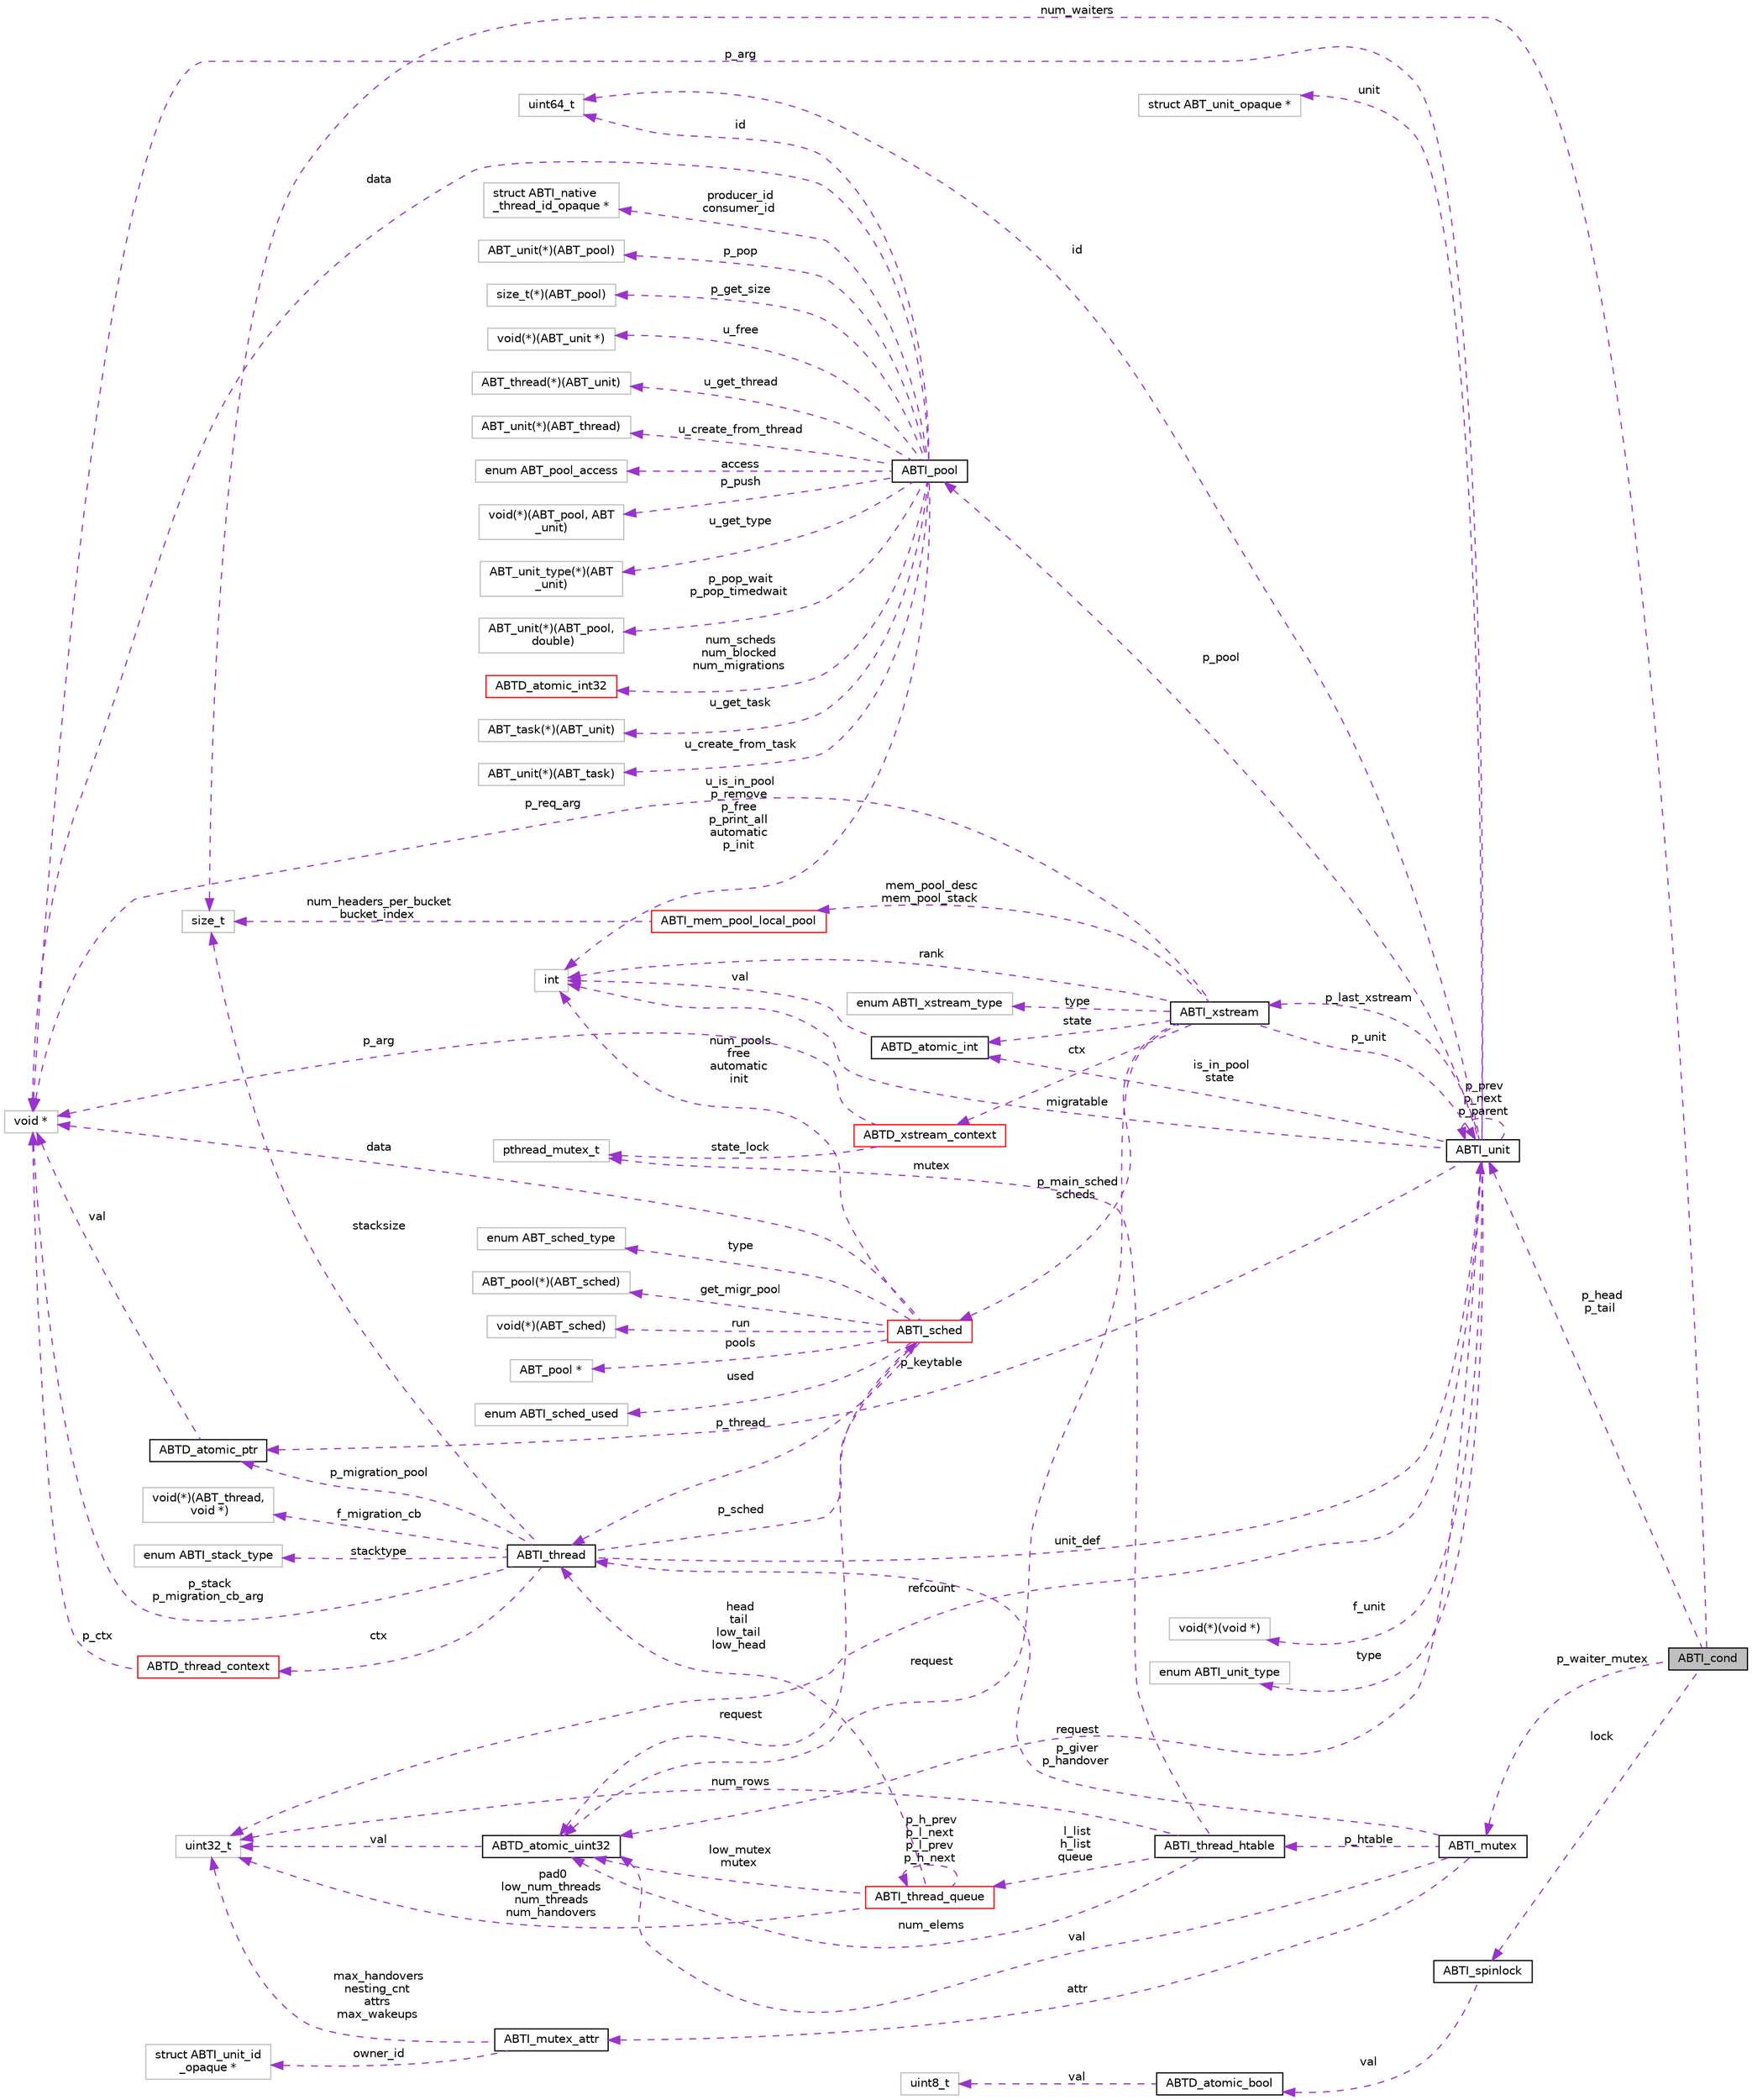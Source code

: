 digraph "ABTI_cond"
{
  edge [fontname="Helvetica",fontsize="10",labelfontname="Helvetica",labelfontsize="10"];
  node [fontname="Helvetica",fontsize="10",shape=record];
  rankdir="LR";
  Node1 [label="ABTI_cond",height=0.2,width=0.4,color="black", fillcolor="grey75", style="filled" fontcolor="black"];
  Node2 -> Node1 [dir="back",color="darkorchid3",fontsize="10",style="dashed",label=" p_waiter_mutex" ,fontname="Helvetica"];
  Node2 [label="ABTI_mutex",height=0.2,width=0.4,color="black", fillcolor="white", style="filled",URL="$d5/d57/structABTI__mutex.html"];
  Node3 -> Node2 [dir="back",color="darkorchid3",fontsize="10",style="dashed",label=" p_giver\np_handover" ,fontname="Helvetica"];
  Node3 [label="ABTI_thread",height=0.2,width=0.4,color="black", fillcolor="white", style="filled",URL="$d3/d55/structABTI__thread.html"];
  Node4 -> Node3 [dir="back",color="darkorchid3",fontsize="10",style="dashed",label=" p_sched" ,fontname="Helvetica"];
  Node4 [label="ABTI_sched",height=0.2,width=0.4,color="red", fillcolor="white", style="filled",URL="$d0/dd5/structABTI__sched.html"];
  Node3 -> Node4 [dir="back",color="darkorchid3",fontsize="10",style="dashed",label=" p_thread" ,fontname="Helvetica"];
  Node5 -> Node4 [dir="back",color="darkorchid3",fontsize="10",style="dashed",label=" get_migr_pool" ,fontname="Helvetica"];
  Node5 [label="ABT_pool(*)(ABT_sched)",height=0.2,width=0.4,color="grey75", fillcolor="white", style="filled"];
  Node6 -> Node4 [dir="back",color="darkorchid3",fontsize="10",style="dashed",label=" num_pools\nfree\nautomatic\ninit" ,fontname="Helvetica"];
  Node6 [label="int",height=0.2,width=0.4,color="grey75", fillcolor="white", style="filled"];
  Node7 -> Node4 [dir="back",color="darkorchid3",fontsize="10",style="dashed",label=" run" ,fontname="Helvetica"];
  Node7 [label="void(*)(ABT_sched)",height=0.2,width=0.4,color="grey75", fillcolor="white", style="filled"];
  Node8 -> Node4 [dir="back",color="darkorchid3",fontsize="10",style="dashed",label=" pools" ,fontname="Helvetica"];
  Node8 [label="ABT_pool *",height=0.2,width=0.4,color="grey75", fillcolor="white", style="filled"];
  Node9 -> Node4 [dir="back",color="darkorchid3",fontsize="10",style="dashed",label=" request" ,fontname="Helvetica"];
  Node9 [label="ABTD_atomic_uint32",height=0.2,width=0.4,color="black", fillcolor="white", style="filled",URL="$db/df7/structABTD__atomic__uint32.html"];
  Node10 -> Node9 [dir="back",color="darkorchid3",fontsize="10",style="dashed",label=" val" ,fontname="Helvetica"];
  Node10 [label="uint32_t",height=0.2,width=0.4,color="grey75", fillcolor="white", style="filled"];
  Node11 -> Node4 [dir="back",color="darkorchid3",fontsize="10",style="dashed",label=" used" ,fontname="Helvetica"];
  Node11 [label="enum ABTI_sched_used",height=0.2,width=0.4,color="grey75", fillcolor="white", style="filled"];
  Node12 -> Node4 [dir="back",color="darkorchid3",fontsize="10",style="dashed",label=" data" ,fontname="Helvetica"];
  Node12 [label="void *",height=0.2,width=0.4,color="grey75", fillcolor="white", style="filled"];
  Node13 -> Node4 [dir="back",color="darkorchid3",fontsize="10",style="dashed",label=" type" ,fontname="Helvetica"];
  Node13 [label="enum ABT_sched_type",height=0.2,width=0.4,color="grey75", fillcolor="white", style="filled"];
  Node14 -> Node3 [dir="back",color="darkorchid3",fontsize="10",style="dashed",label=" stacksize" ,fontname="Helvetica"];
  Node14 [label="size_t",height=0.2,width=0.4,color="grey75", fillcolor="white", style="filled"];
  Node15 -> Node3 [dir="back",color="darkorchid3",fontsize="10",style="dashed",label=" ctx" ,fontname="Helvetica"];
  Node15 [label="ABTD_thread_context",height=0.2,width=0.4,color="red", fillcolor="white", style="filled",URL="$d5/de4/structABTD__thread__context.html"];
  Node12 -> Node15 [dir="back",color="darkorchid3",fontsize="10",style="dashed",label=" p_ctx" ,fontname="Helvetica"];
  Node16 -> Node3 [dir="back",color="darkorchid3",fontsize="10",style="dashed",label=" p_migration_pool" ,fontname="Helvetica"];
  Node16 [label="ABTD_atomic_ptr",height=0.2,width=0.4,color="black", fillcolor="white", style="filled",URL="$df/d5b/structABTD__atomic__ptr.html"];
  Node12 -> Node16 [dir="back",color="darkorchid3",fontsize="10",style="dashed",label=" val" ,fontname="Helvetica"];
  Node17 -> Node3 [dir="back",color="darkorchid3",fontsize="10",style="dashed",label=" stacktype" ,fontname="Helvetica"];
  Node17 [label="enum ABTI_stack_type",height=0.2,width=0.4,color="grey75", fillcolor="white", style="filled"];
  Node18 -> Node3 [dir="back",color="darkorchid3",fontsize="10",style="dashed",label=" f_migration_cb" ,fontname="Helvetica"];
  Node18 [label="void(*)(ABT_thread,\l void *)",height=0.2,width=0.4,color="grey75", fillcolor="white", style="filled"];
  Node12 -> Node3 [dir="back",color="darkorchid3",fontsize="10",style="dashed",label=" p_stack\np_migration_cb_arg" ,fontname="Helvetica"];
  Node19 -> Node3 [dir="back",color="darkorchid3",fontsize="10",style="dashed",label=" unit_def" ,fontname="Helvetica"];
  Node19 [label="ABTI_unit",height=0.2,width=0.4,color="black", fillcolor="white", style="filled",URL="$dc/d58/structABTI__unit.html"];
  Node20 -> Node19 [dir="back",color="darkorchid3",fontsize="10",style="dashed",label=" f_unit" ,fontname="Helvetica"];
  Node20 [label="void(*)(void *)",height=0.2,width=0.4,color="grey75", fillcolor="white", style="filled"];
  Node21 -> Node19 [dir="back",color="darkorchid3",fontsize="10",style="dashed",label=" id" ,fontname="Helvetica"];
  Node21 [label="uint64_t",height=0.2,width=0.4,color="grey75", fillcolor="white", style="filled"];
  Node22 -> Node19 [dir="back",color="darkorchid3",fontsize="10",style="dashed",label=" p_pool" ,fontname="Helvetica"];
  Node22 [label="ABTI_pool",height=0.2,width=0.4,color="black", fillcolor="white", style="filled",URL="$df/d65/structABTI__pool.html"];
  Node23 -> Node22 [dir="back",color="darkorchid3",fontsize="10",style="dashed",label=" p_get_size" ,fontname="Helvetica"];
  Node23 [label="size_t(*)(ABT_pool)",height=0.2,width=0.4,color="grey75", fillcolor="white", style="filled"];
  Node24 -> Node22 [dir="back",color="darkorchid3",fontsize="10",style="dashed",label=" u_free" ,fontname="Helvetica"];
  Node24 [label="void(*)(ABT_unit *)",height=0.2,width=0.4,color="grey75", fillcolor="white", style="filled"];
  Node25 -> Node22 [dir="back",color="darkorchid3",fontsize="10",style="dashed",label=" u_get_thread" ,fontname="Helvetica"];
  Node25 [label="ABT_thread(*)(ABT_unit)",height=0.2,width=0.4,color="grey75", fillcolor="white", style="filled"];
  Node26 -> Node22 [dir="back",color="darkorchid3",fontsize="10",style="dashed",label=" u_create_from_thread" ,fontname="Helvetica"];
  Node26 [label="ABT_unit(*)(ABT_thread)",height=0.2,width=0.4,color="grey75", fillcolor="white", style="filled"];
  Node21 -> Node22 [dir="back",color="darkorchid3",fontsize="10",style="dashed",label=" id" ,fontname="Helvetica"];
  Node27 -> Node22 [dir="back",color="darkorchid3",fontsize="10",style="dashed",label=" access" ,fontname="Helvetica"];
  Node27 [label="enum ABT_pool_access",height=0.2,width=0.4,color="grey75", fillcolor="white", style="filled"];
  Node28 -> Node22 [dir="back",color="darkorchid3",fontsize="10",style="dashed",label=" p_push" ,fontname="Helvetica"];
  Node28 [label="void(*)(ABT_pool, ABT\l_unit)",height=0.2,width=0.4,color="grey75", fillcolor="white", style="filled"];
  Node29 -> Node22 [dir="back",color="darkorchid3",fontsize="10",style="dashed",label=" u_get_type" ,fontname="Helvetica"];
  Node29 [label="ABT_unit_type(*)(ABT\l_unit)",height=0.2,width=0.4,color="grey75", fillcolor="white", style="filled"];
  Node30 -> Node22 [dir="back",color="darkorchid3",fontsize="10",style="dashed",label=" p_pop_wait\np_pop_timedwait" ,fontname="Helvetica"];
  Node30 [label="ABT_unit(*)(ABT_pool,\l double)",height=0.2,width=0.4,color="grey75", fillcolor="white", style="filled"];
  Node6 -> Node22 [dir="back",color="darkorchid3",fontsize="10",style="dashed",label=" u_is_in_pool\np_remove\np_free\np_print_all\nautomatic\np_init" ,fontname="Helvetica"];
  Node31 -> Node22 [dir="back",color="darkorchid3",fontsize="10",style="dashed",label=" num_scheds\nnum_blocked\nnum_migrations" ,fontname="Helvetica"];
  Node31 [label="ABTD_atomic_int32",height=0.2,width=0.4,color="red", fillcolor="white", style="filled",URL="$db/d9a/structABTD__atomic__int32.html"];
  Node32 -> Node22 [dir="back",color="darkorchid3",fontsize="10",style="dashed",label=" u_get_task" ,fontname="Helvetica"];
  Node32 [label="ABT_task(*)(ABT_unit)",height=0.2,width=0.4,color="grey75", fillcolor="white", style="filled"];
  Node33 -> Node22 [dir="back",color="darkorchid3",fontsize="10",style="dashed",label=" u_create_from_task" ,fontname="Helvetica"];
  Node33 [label="ABT_unit(*)(ABT_task)",height=0.2,width=0.4,color="grey75", fillcolor="white", style="filled"];
  Node34 -> Node22 [dir="back",color="darkorchid3",fontsize="10",style="dashed",label=" producer_id\nconsumer_id" ,fontname="Helvetica"];
  Node34 [label="struct ABTI_native\l_thread_id_opaque *",height=0.2,width=0.4,color="grey75", fillcolor="white", style="filled"];
  Node35 -> Node22 [dir="back",color="darkorchid3",fontsize="10",style="dashed",label=" p_pop" ,fontname="Helvetica"];
  Node35 [label="ABT_unit(*)(ABT_pool)",height=0.2,width=0.4,color="grey75", fillcolor="white", style="filled"];
  Node12 -> Node22 [dir="back",color="darkorchid3",fontsize="10",style="dashed",label=" data" ,fontname="Helvetica"];
  Node36 -> Node19 [dir="back",color="darkorchid3",fontsize="10",style="dashed",label=" p_last_xstream" ,fontname="Helvetica"];
  Node36 [label="ABTI_xstream",height=0.2,width=0.4,color="black", fillcolor="white", style="filled",URL="$dc/d3f/structABTI__xstream.html"];
  Node37 -> Node36 [dir="back",color="darkorchid3",fontsize="10",style="dashed",label=" ctx" ,fontname="Helvetica"];
  Node37 [label="ABTD_xstream_context",height=0.2,width=0.4,color="red", fillcolor="white", style="filled",URL="$df/dec/structABTD__xstream__context.html"];
  Node38 -> Node37 [dir="back",color="darkorchid3",fontsize="10",style="dashed",label=" state_lock" ,fontname="Helvetica"];
  Node38 [label="pthread_mutex_t",height=0.2,width=0.4,color="grey75", fillcolor="white", style="filled"];
  Node12 -> Node37 [dir="back",color="darkorchid3",fontsize="10",style="dashed",label=" p_arg" ,fontname="Helvetica"];
  Node4 -> Node36 [dir="back",color="darkorchid3",fontsize="10",style="dashed",label=" p_main_sched\nscheds" ,fontname="Helvetica"];
  Node39 -> Node36 [dir="back",color="darkorchid3",fontsize="10",style="dashed",label=" type" ,fontname="Helvetica"];
  Node39 [label="enum ABTI_xstream_type",height=0.2,width=0.4,color="grey75", fillcolor="white", style="filled"];
  Node40 -> Node36 [dir="back",color="darkorchid3",fontsize="10",style="dashed",label=" state" ,fontname="Helvetica"];
  Node40 [label="ABTD_atomic_int",height=0.2,width=0.4,color="black", fillcolor="white", style="filled",URL="$d5/df5/structABTD__atomic__int.html"];
  Node6 -> Node40 [dir="back",color="darkorchid3",fontsize="10",style="dashed",label=" val" ,fontname="Helvetica"];
  Node6 -> Node36 [dir="back",color="darkorchid3",fontsize="10",style="dashed",label=" rank" ,fontname="Helvetica"];
  Node41 -> Node36 [dir="back",color="darkorchid3",fontsize="10",style="dashed",label=" mem_pool_desc\nmem_pool_stack" ,fontname="Helvetica"];
  Node41 [label="ABTI_mem_pool_local_pool",height=0.2,width=0.4,color="red", fillcolor="white", style="filled",URL="$d6/d69/structABTI__mem__pool__local__pool.html"];
  Node14 -> Node41 [dir="back",color="darkorchid3",fontsize="10",style="dashed",label=" num_headers_per_bucket\nbucket_index" ,fontname="Helvetica"];
  Node9 -> Node36 [dir="back",color="darkorchid3",fontsize="10",style="dashed",label=" request" ,fontname="Helvetica"];
  Node12 -> Node36 [dir="back",color="darkorchid3",fontsize="10",style="dashed",label=" p_req_arg" ,fontname="Helvetica"];
  Node19 -> Node36 [dir="back",color="darkorchid3",fontsize="10",style="dashed",label=" p_unit" ,fontname="Helvetica"];
  Node10 -> Node19 [dir="back",color="darkorchid3",fontsize="10",style="dashed",label=" refcount" ,fontname="Helvetica"];
  Node6 -> Node19 [dir="back",color="darkorchid3",fontsize="10",style="dashed",label=" migratable" ,fontname="Helvetica"];
  Node40 -> Node19 [dir="back",color="darkorchid3",fontsize="10",style="dashed",label=" is_in_pool\nstate" ,fontname="Helvetica"];
  Node16 -> Node19 [dir="back",color="darkorchid3",fontsize="10",style="dashed",label=" p_keytable" ,fontname="Helvetica"];
  Node9 -> Node19 [dir="back",color="darkorchid3",fontsize="10",style="dashed",label=" request" ,fontname="Helvetica"];
  Node42 -> Node19 [dir="back",color="darkorchid3",fontsize="10",style="dashed",label=" type" ,fontname="Helvetica"];
  Node42 [label="enum ABTI_unit_type",height=0.2,width=0.4,color="grey75", fillcolor="white", style="filled"];
  Node12 -> Node19 [dir="back",color="darkorchid3",fontsize="10",style="dashed",label=" p_arg" ,fontname="Helvetica"];
  Node43 -> Node19 [dir="back",color="darkorchid3",fontsize="10",style="dashed",label=" unit" ,fontname="Helvetica"];
  Node43 [label="struct ABT_unit_opaque *",height=0.2,width=0.4,color="grey75", fillcolor="white", style="filled"];
  Node19 -> Node19 [dir="back",color="darkorchid3",fontsize="10",style="dashed",label=" p_prev\np_next\np_parent" ,fontname="Helvetica"];
  Node44 -> Node2 [dir="back",color="darkorchid3",fontsize="10",style="dashed",label=" attr" ,fontname="Helvetica"];
  Node44 [label="ABTI_mutex_attr",height=0.2,width=0.4,color="black", fillcolor="white", style="filled",URL="$df/de7/structABTI__mutex__attr.html"];
  Node45 -> Node44 [dir="back",color="darkorchid3",fontsize="10",style="dashed",label=" owner_id" ,fontname="Helvetica"];
  Node45 [label="struct ABTI_unit_id\l_opaque *",height=0.2,width=0.4,color="grey75", fillcolor="white", style="filled"];
  Node10 -> Node44 [dir="back",color="darkorchid3",fontsize="10",style="dashed",label=" max_handovers\nnesting_cnt\nattrs\nmax_wakeups" ,fontname="Helvetica"];
  Node46 -> Node2 [dir="back",color="darkorchid3",fontsize="10",style="dashed",label=" p_htable" ,fontname="Helvetica"];
  Node46 [label="ABTI_thread_htable",height=0.2,width=0.4,color="black", fillcolor="white", style="filled",URL="$db/de5/structABTI__thread__htable.html"];
  Node38 -> Node46 [dir="back",color="darkorchid3",fontsize="10",style="dashed",label=" mutex" ,fontname="Helvetica"];
  Node47 -> Node46 [dir="back",color="darkorchid3",fontsize="10",style="dashed",label=" l_list\nh_list\nqueue" ,fontname="Helvetica"];
  Node47 [label="ABTI_thread_queue",height=0.2,width=0.4,color="red", fillcolor="white", style="filled",URL="$d4/deb/structABTI__thread__queue.html"];
  Node3 -> Node47 [dir="back",color="darkorchid3",fontsize="10",style="dashed",label=" head\ntail\nlow_tail\nlow_head" ,fontname="Helvetica"];
  Node47 -> Node47 [dir="back",color="darkorchid3",fontsize="10",style="dashed",label=" p_h_prev\np_l_next\np_l_prev\np_h_next" ,fontname="Helvetica"];
  Node10 -> Node47 [dir="back",color="darkorchid3",fontsize="10",style="dashed",label=" pad0\nlow_num_threads\nnum_threads\nnum_handovers" ,fontname="Helvetica"];
  Node9 -> Node47 [dir="back",color="darkorchid3",fontsize="10",style="dashed",label=" low_mutex\nmutex" ,fontname="Helvetica"];
  Node10 -> Node46 [dir="back",color="darkorchid3",fontsize="10",style="dashed",label=" num_rows" ,fontname="Helvetica"];
  Node9 -> Node46 [dir="back",color="darkorchid3",fontsize="10",style="dashed",label=" num_elems" ,fontname="Helvetica"];
  Node9 -> Node2 [dir="back",color="darkorchid3",fontsize="10",style="dashed",label=" val" ,fontname="Helvetica"];
  Node48 -> Node1 [dir="back",color="darkorchid3",fontsize="10",style="dashed",label=" lock" ,fontname="Helvetica"];
  Node48 [label="ABTI_spinlock",height=0.2,width=0.4,color="black", fillcolor="white", style="filled",URL="$dc/d81/structABTI__spinlock.html"];
  Node49 -> Node48 [dir="back",color="darkorchid3",fontsize="10",style="dashed",label=" val" ,fontname="Helvetica"];
  Node49 [label="ABTD_atomic_bool",height=0.2,width=0.4,color="black", fillcolor="white", style="filled",URL="$df/d2c/structABTD__atomic__bool.html"];
  Node50 -> Node49 [dir="back",color="darkorchid3",fontsize="10",style="dashed",label=" val" ,fontname="Helvetica"];
  Node50 [label="uint8_t",height=0.2,width=0.4,color="grey75", fillcolor="white", style="filled"];
  Node14 -> Node1 [dir="back",color="darkorchid3",fontsize="10",style="dashed",label=" num_waiters" ,fontname="Helvetica"];
  Node19 -> Node1 [dir="back",color="darkorchid3",fontsize="10",style="dashed",label=" p_head\np_tail" ,fontname="Helvetica"];
}
